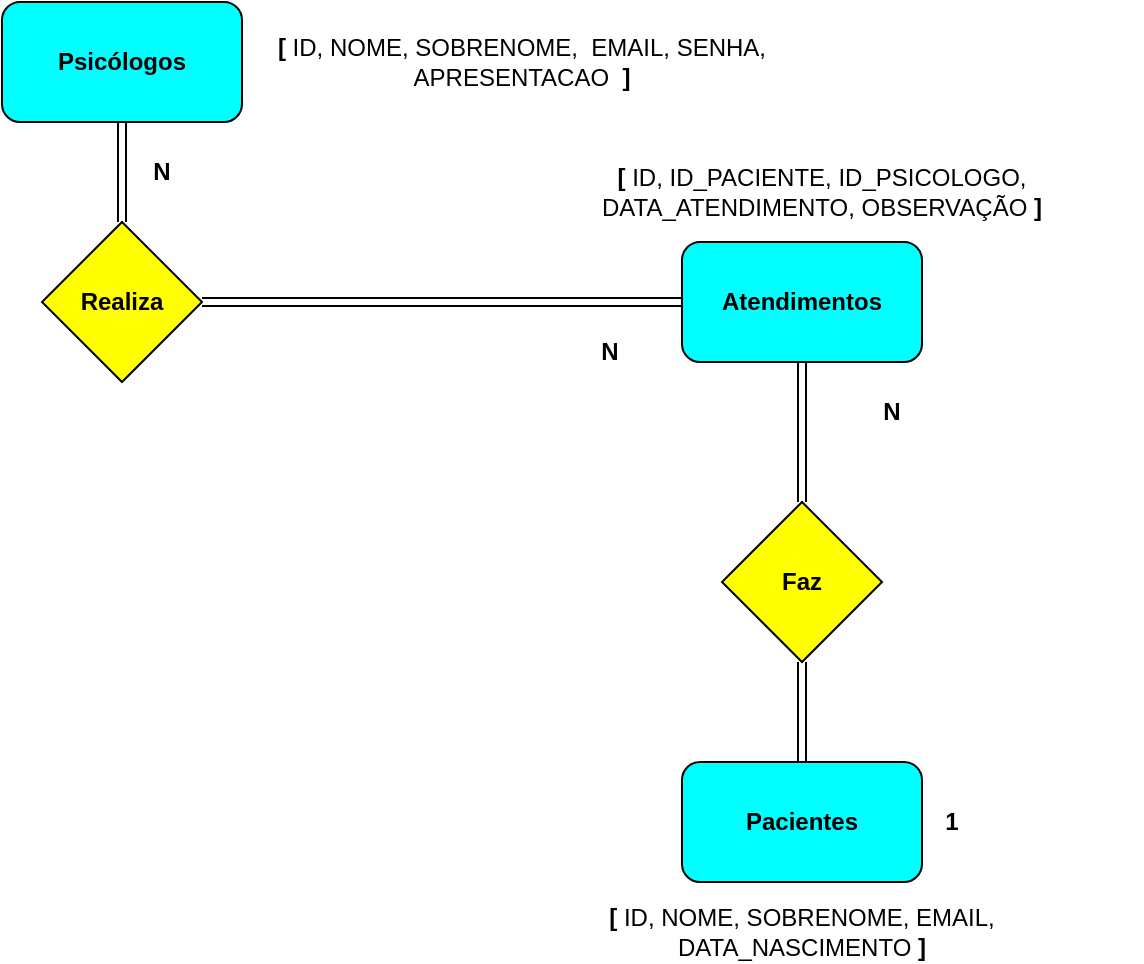 <mxfile version="18.0.8" type="device"><diagram id="poP3Dip9MzyfXVQpamzW" name="Page-1"><mxGraphModel dx="1106" dy="466" grid="1" gridSize="10" guides="1" tooltips="1" connect="1" arrows="1" fold="1" page="1" pageScale="1" pageWidth="827" pageHeight="1169" math="0" shadow="0"><root><mxCell id="0"/><mxCell id="1" parent="0"/><mxCell id="0HQHdIwK3EsXOIPwvNuv-20" style="edgeStyle=orthogonalEdgeStyle;shape=link;rounded=0;orthogonalLoop=1;jettySize=auto;html=1;entryX=0.5;entryY=1;entryDx=0;entryDy=0;" edge="1" parent="1" source="0HQHdIwK3EsXOIPwvNuv-1" target="0HQHdIwK3EsXOIPwvNuv-16"><mxGeometry relative="1" as="geometry"/></mxCell><mxCell id="0HQHdIwK3EsXOIPwvNuv-1" value="&lt;b&gt;Pacientes&lt;/b&gt;" style="rounded=1;whiteSpace=wrap;html=1;fillColor=#00FFFF;strokeColor=#000000;shadow=0;" vertex="1" parent="1"><mxGeometry x="450" y="390" width="120" height="60" as="geometry"/></mxCell><mxCell id="0HQHdIwK3EsXOIPwvNuv-9" style="edgeStyle=orthogonalEdgeStyle;rounded=0;orthogonalLoop=1;jettySize=auto;html=1;shape=link;" edge="1" parent="1" source="0HQHdIwK3EsXOIPwvNuv-2" target="0HQHdIwK3EsXOIPwvNuv-8"><mxGeometry relative="1" as="geometry"/></mxCell><mxCell id="0HQHdIwK3EsXOIPwvNuv-2" value="&lt;b&gt;Psicólogos&lt;/b&gt;" style="rounded=1;whiteSpace=wrap;html=1;fillColor=#00FFFF;" vertex="1" parent="1"><mxGeometry x="110" y="10" width="120" height="60" as="geometry"/></mxCell><mxCell id="0HQHdIwK3EsXOIPwvNuv-17" style="edgeStyle=orthogonalEdgeStyle;shape=link;rounded=0;orthogonalLoop=1;jettySize=auto;html=1;entryX=0.5;entryY=0;entryDx=0;entryDy=0;" edge="1" parent="1" source="0HQHdIwK3EsXOIPwvNuv-3" target="0HQHdIwK3EsXOIPwvNuv-16"><mxGeometry relative="1" as="geometry"/></mxCell><mxCell id="0HQHdIwK3EsXOIPwvNuv-3" value="&lt;b&gt;Atendimentos&lt;/b&gt;" style="rounded=1;whiteSpace=wrap;html=1;fillColor=#00FFFF;" vertex="1" parent="1"><mxGeometry x="450" y="130" width="120" height="60" as="geometry"/></mxCell><mxCell id="0HQHdIwK3EsXOIPwvNuv-4" value="&lt;b&gt;[&lt;/b&gt;&amp;nbsp;ID, NOME, SOBRENOME,&amp;nbsp; EMAIL, SENHA, APRESENTACAO&amp;nbsp; &lt;b&gt;]&lt;/b&gt;" style="text;html=1;strokeColor=none;fillColor=none;align=center;verticalAlign=middle;whiteSpace=wrap;rounded=0;shadow=0;" vertex="1" parent="1"><mxGeometry x="210" y="25" width="320" height="30" as="geometry"/></mxCell><mxCell id="0HQHdIwK3EsXOIPwvNuv-5" value="&lt;b&gt;[&lt;/b&gt;&amp;nbsp;ID, NOME, SOBRENOME, EMAIL, DATA_NASCIMENTO&amp;nbsp;&lt;b&gt;]&lt;/b&gt;" style="text;html=1;strokeColor=none;fillColor=none;align=center;verticalAlign=middle;whiteSpace=wrap;rounded=0;shadow=0;" vertex="1" parent="1"><mxGeometry x="350" y="460" width="320" height="30" as="geometry"/></mxCell><mxCell id="0HQHdIwK3EsXOIPwvNuv-6" value="&lt;b&gt;[&lt;/b&gt;&amp;nbsp;ID, ID_PACIENTE, ID_PSICOLOGO, DATA_ATENDIMENTO, OBSERVAÇÃO&amp;nbsp;&lt;b&gt;]&lt;/b&gt;" style="text;html=1;strokeColor=none;fillColor=none;align=center;verticalAlign=middle;whiteSpace=wrap;rounded=0;shadow=0;" vertex="1" parent="1"><mxGeometry x="360" y="90" width="320" height="30" as="geometry"/></mxCell><mxCell id="0HQHdIwK3EsXOIPwvNuv-10" style="edgeStyle=orthogonalEdgeStyle;rounded=0;orthogonalLoop=1;jettySize=auto;html=1;entryX=0;entryY=0.5;entryDx=0;entryDy=0;shape=link;" edge="1" parent="1" source="0HQHdIwK3EsXOIPwvNuv-8" target="0HQHdIwK3EsXOIPwvNuv-3"><mxGeometry relative="1" as="geometry"/></mxCell><mxCell id="0HQHdIwK3EsXOIPwvNuv-8" value="&lt;b&gt;Realiza&lt;/b&gt;" style="rhombus;whiteSpace=wrap;html=1;shadow=0;strokeColor=#000000;fillColor=#FFFF00;" vertex="1" parent="1"><mxGeometry x="130" y="120" width="80" height="80" as="geometry"/></mxCell><mxCell id="0HQHdIwK3EsXOIPwvNuv-11" value="&lt;b&gt;N&lt;/b&gt;" style="text;html=1;strokeColor=none;fillColor=none;align=center;verticalAlign=middle;whiteSpace=wrap;rounded=0;shadow=0;" vertex="1" parent="1"><mxGeometry x="180" y="80" width="20" height="30" as="geometry"/></mxCell><mxCell id="0HQHdIwK3EsXOIPwvNuv-12" value="&lt;b&gt;N&lt;/b&gt;" style="text;html=1;strokeColor=none;fillColor=none;align=center;verticalAlign=middle;whiteSpace=wrap;rounded=0;shadow=0;" vertex="1" parent="1"><mxGeometry x="399" y="170" width="30" height="30" as="geometry"/></mxCell><mxCell id="0HQHdIwK3EsXOIPwvNuv-14" value="&lt;b&gt;1&lt;/b&gt;" style="text;html=1;strokeColor=none;fillColor=none;align=center;verticalAlign=middle;whiteSpace=wrap;rounded=0;shadow=0;" vertex="1" parent="1"><mxGeometry x="570" y="405" width="30" height="30" as="geometry"/></mxCell><mxCell id="0HQHdIwK3EsXOIPwvNuv-16" value="&lt;b&gt;Faz&lt;/b&gt;" style="rhombus;whiteSpace=wrap;html=1;shadow=0;strokeColor=#000000;fillColor=#FFFF00;" vertex="1" parent="1"><mxGeometry x="470" y="260" width="80" height="80" as="geometry"/></mxCell><mxCell id="0HQHdIwK3EsXOIPwvNuv-21" value="&lt;b&gt;N&lt;/b&gt;" style="text;html=1;strokeColor=none;fillColor=none;align=center;verticalAlign=middle;whiteSpace=wrap;rounded=0;shadow=0;" vertex="1" parent="1"><mxGeometry x="540" y="200" width="30" height="30" as="geometry"/></mxCell></root></mxGraphModel></diagram></mxfile>